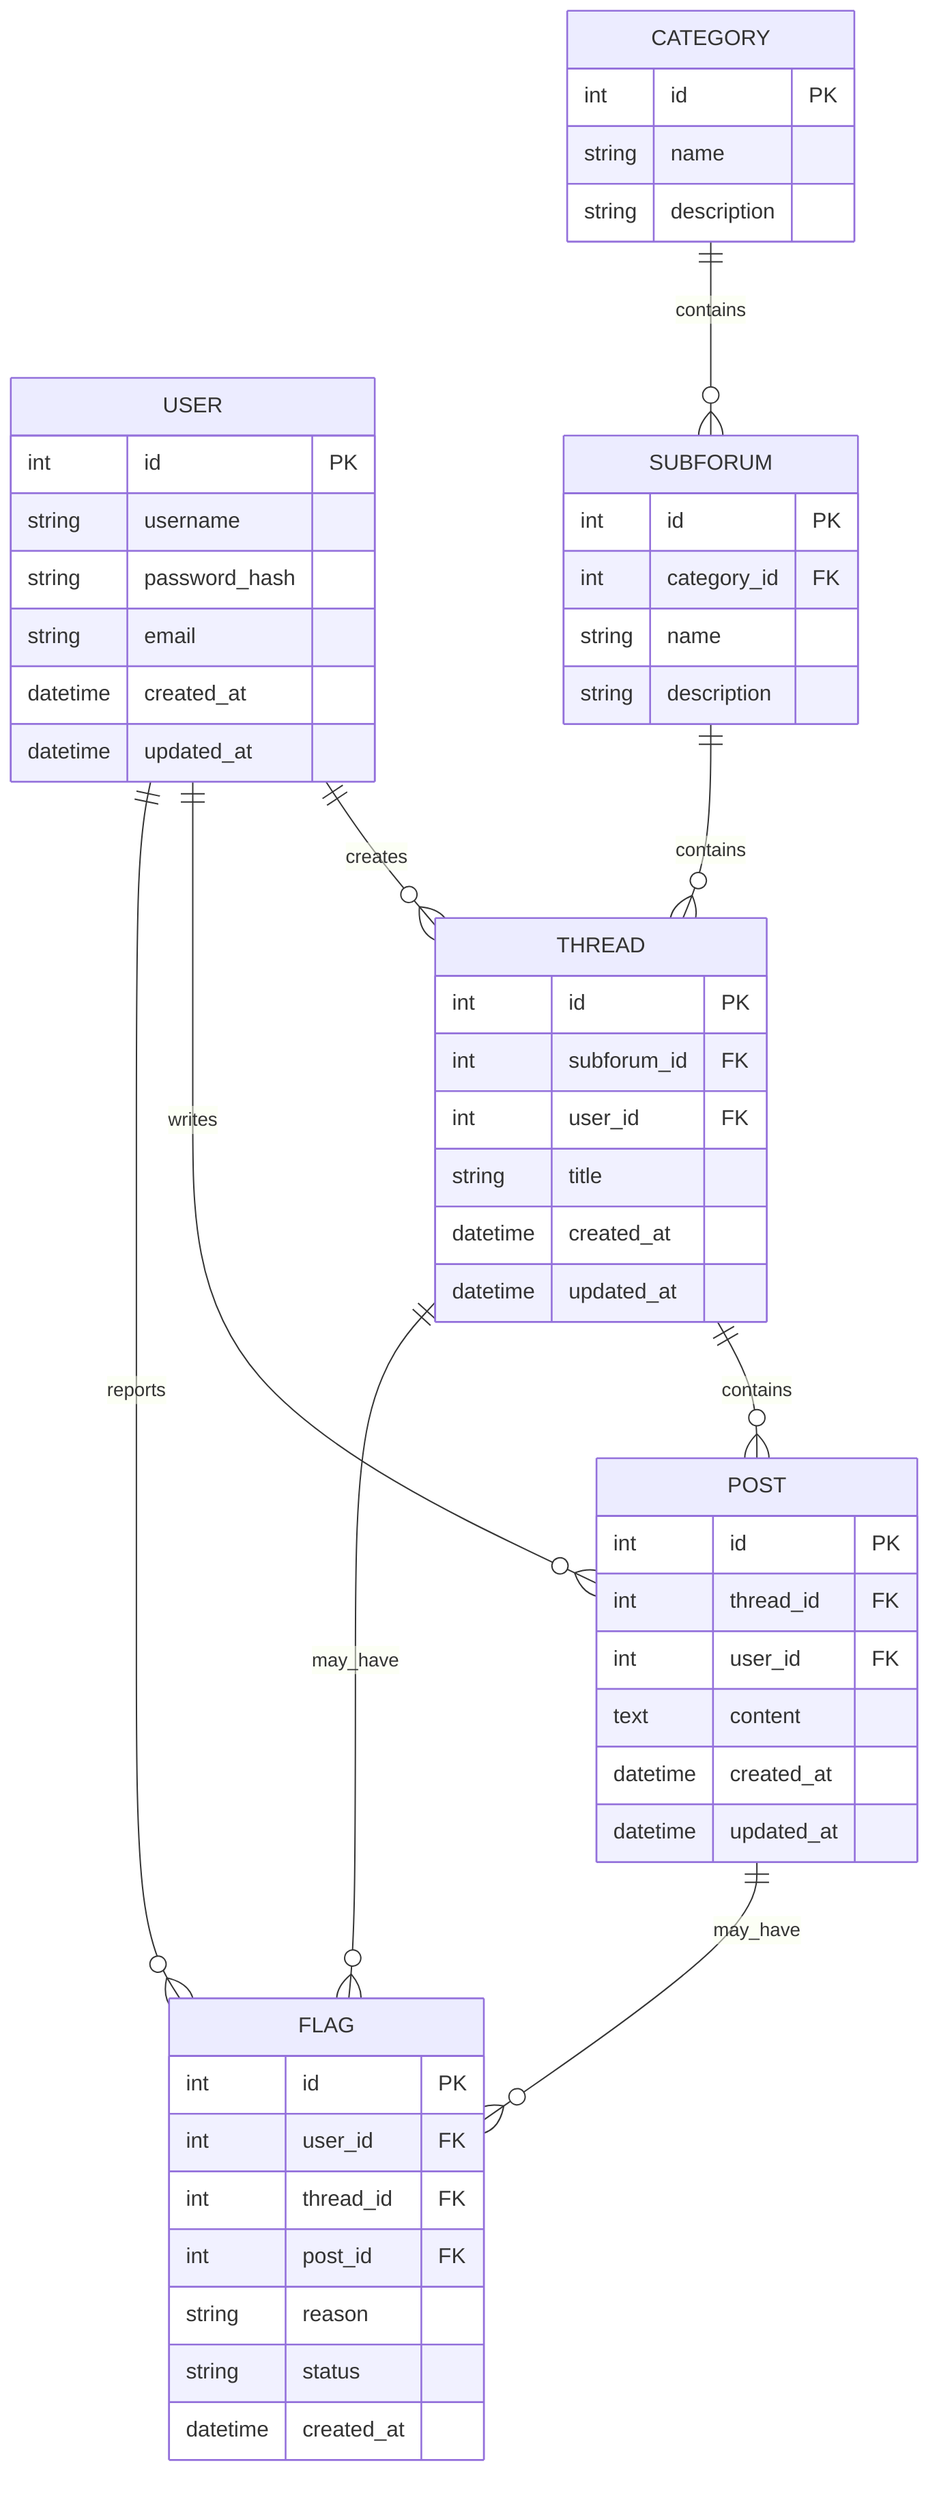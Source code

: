 erDiagram
    USER {
        int id PK
        string username
        string password_hash
        string email
        datetime created_at
        datetime updated_at
    }

    CATEGORY {
        int id PK
        string name
        string description
    }

    SUBFORUM {
        int id PK
        int category_id FK
        string name
        string description
    }

    THREAD {
        int id PK
        int subforum_id FK
        int user_id FK
        string title
        datetime created_at
        datetime updated_at
    }

    POST {
        int id PK
        int thread_id FK
        int user_id FK
        text content
        datetime created_at
        datetime updated_at
    }

    FLAG {
        int id PK
        int user_id FK
        int thread_id FK
        int post_id FK
        string reason
        string status
        datetime created_at
    }

    USER ||--o{ THREAD : creates
    USER ||--o{ POST : writes
    USER ||--o{ FLAG : reports

    CATEGORY ||--o{ SUBFORUM : contains
    SUBFORUM ||--o{ THREAD : contains
    THREAD ||--o{ POST : contains

    THREAD ||--o{ FLAG : may_have
    POST ||--o{ FLAG : may_have